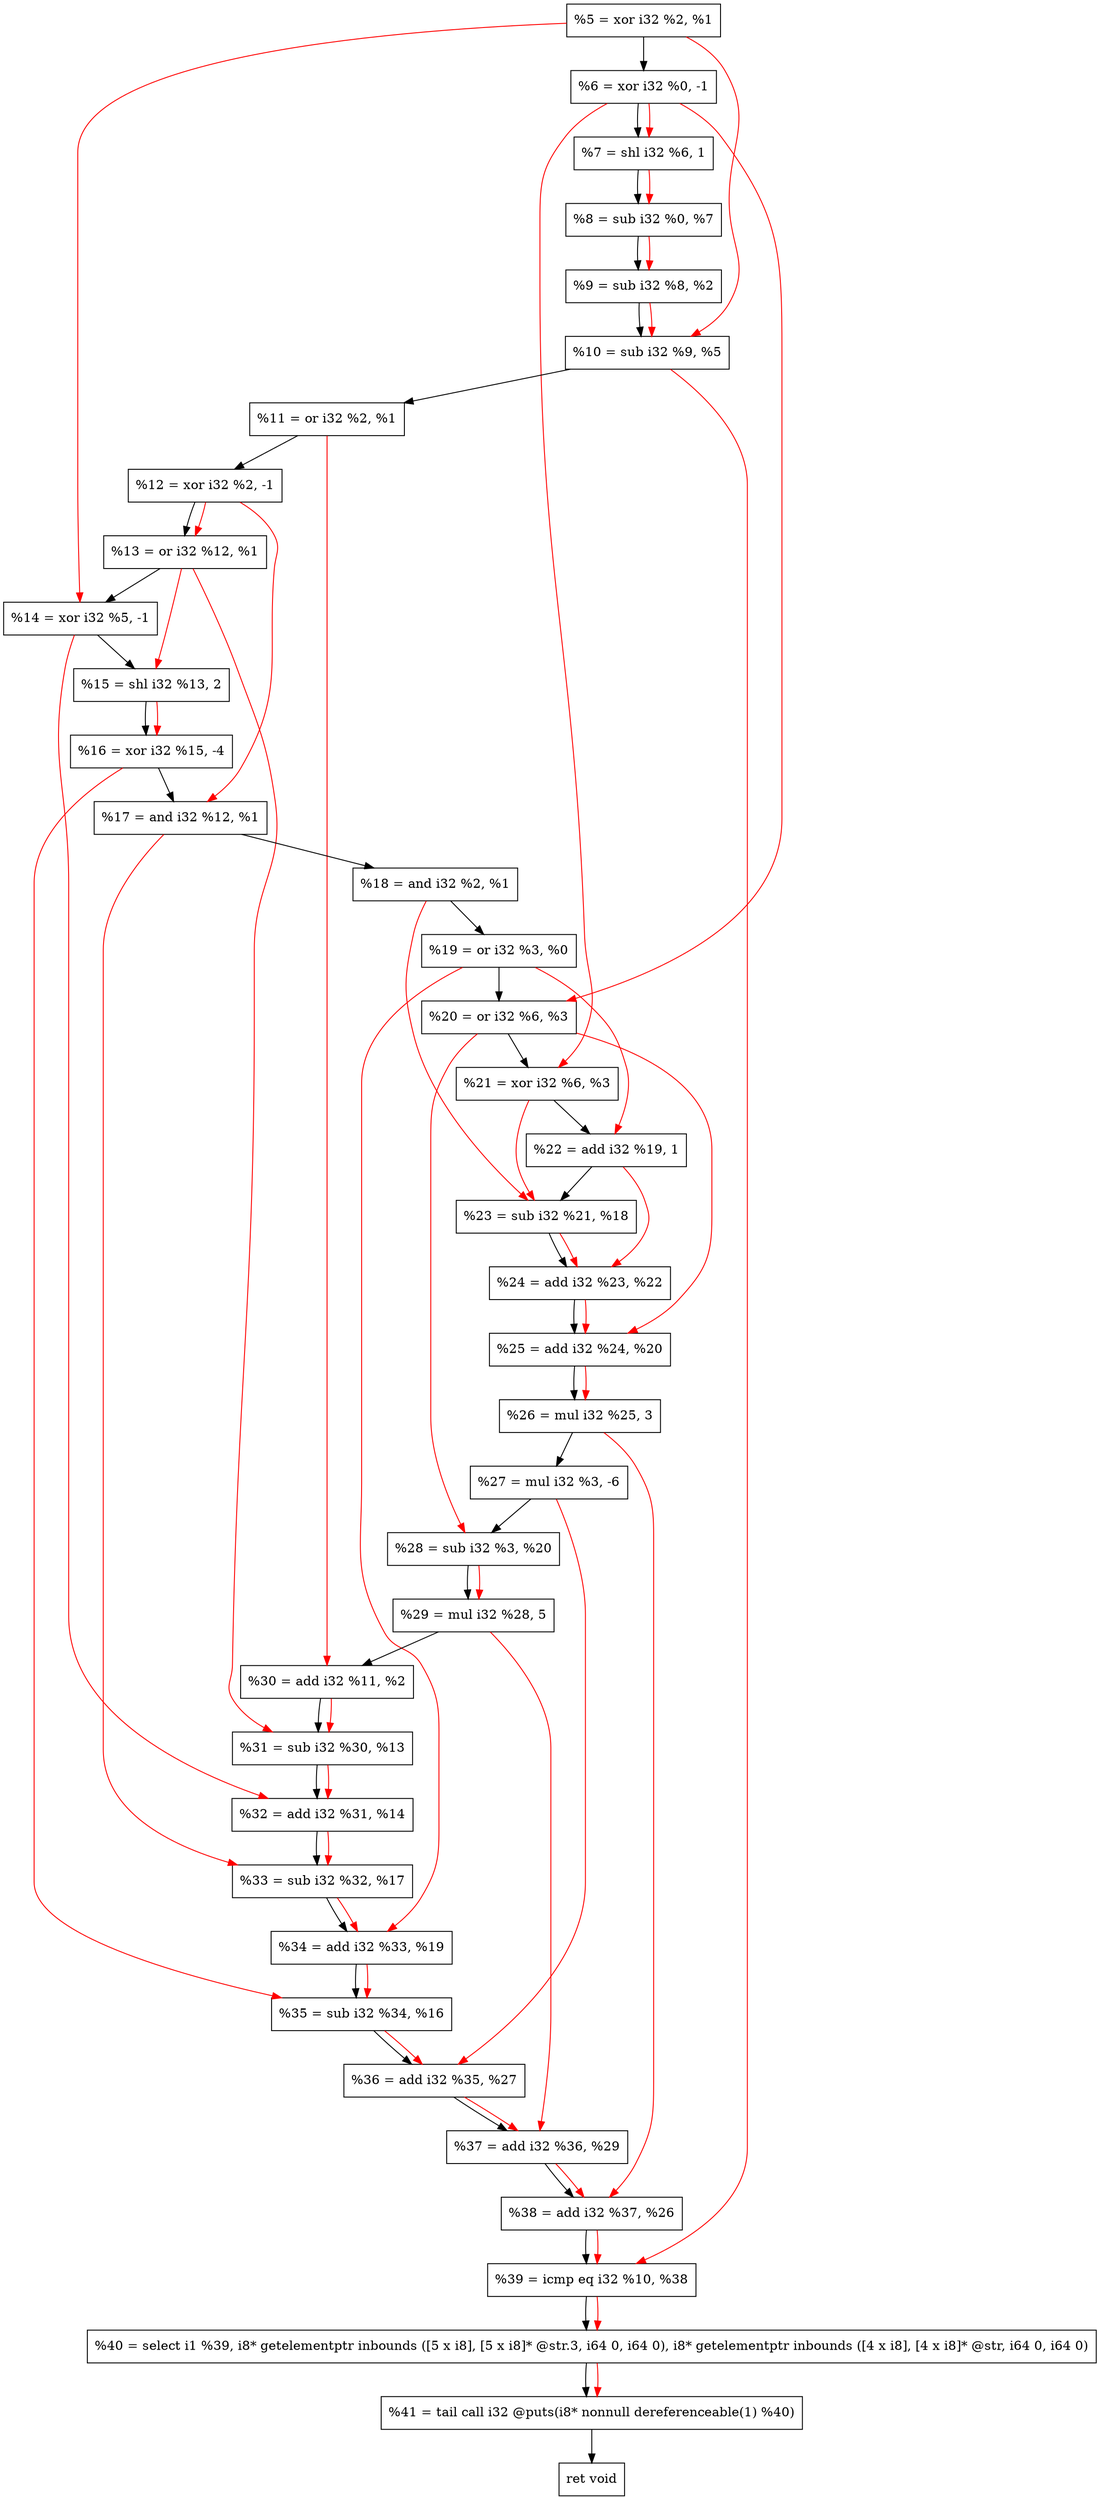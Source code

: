 digraph "DFG for'crackme' function" {
	Node0x1a18a20[shape=record, label="  %5 = xor i32 %2, %1"];
	Node0x1a190a0[shape=record, label="  %6 = xor i32 %0, -1"];
	Node0x1a19140[shape=record, label="  %7 = shl i32 %6, 1"];
	Node0x1a191b0[shape=record, label="  %8 = sub i32 %0, %7"];
	Node0x1a19220[shape=record, label="  %9 = sub i32 %8, %2"];
	Node0x1a19290[shape=record, label="  %10 = sub i32 %9, %5"];
	Node0x1a19300[shape=record, label="  %11 = or i32 %2, %1"];
	Node0x1a19370[shape=record, label="  %12 = xor i32 %2, -1"];
	Node0x1a193e0[shape=record, label="  %13 = or i32 %12, %1"];
	Node0x1a19450[shape=record, label="  %14 = xor i32 %5, -1"];
	Node0x1a194f0[shape=record, label="  %15 = shl i32 %13, 2"];
	Node0x1a19590[shape=record, label="  %16 = xor i32 %15, -4"];
	Node0x1a19600[shape=record, label="  %17 = and i32 %12, %1"];
	Node0x1a19670[shape=record, label="  %18 = and i32 %2, %1"];
	Node0x1a196e0[shape=record, label="  %19 = or i32 %3, %0"];
	Node0x1a19750[shape=record, label="  %20 = or i32 %6, %3"];
	Node0x1a197c0[shape=record, label="  %21 = xor i32 %6, %3"];
	Node0x1a19830[shape=record, label="  %22 = add i32 %19, 1"];
	Node0x1a198a0[shape=record, label="  %23 = sub i32 %21, %18"];
	Node0x1a19910[shape=record, label="  %24 = add i32 %23, %22"];
	Node0x1a19980[shape=record, label="  %25 = add i32 %24, %20"];
	Node0x1a19a20[shape=record, label="  %26 = mul i32 %25, 3"];
	Node0x1a19ac0[shape=record, label="  %27 = mul i32 %3, -6"];
	Node0x1a19b30[shape=record, label="  %28 = sub i32 %3, %20"];
	Node0x1a19bd0[shape=record, label="  %29 = mul i32 %28, 5"];
	Node0x1a19c40[shape=record, label="  %30 = add i32 %11, %2"];
	Node0x1a19cb0[shape=record, label="  %31 = sub i32 %30, %13"];
	Node0x1a19d20[shape=record, label="  %32 = add i32 %31, %14"];
	Node0x1a19fa0[shape=record, label="  %33 = sub i32 %32, %17"];
	Node0x1a1a010[shape=record, label="  %34 = add i32 %33, %19"];
	Node0x1a1a080[shape=record, label="  %35 = sub i32 %34, %16"];
	Node0x1a1a0f0[shape=record, label="  %36 = add i32 %35, %27"];
	Node0x1a1a160[shape=record, label="  %37 = add i32 %36, %29"];
	Node0x1a1a1d0[shape=record, label="  %38 = add i32 %37, %26"];
	Node0x1a1a240[shape=record, label="  %39 = icmp eq i32 %10, %38"];
	Node0x19b9268[shape=record, label="  %40 = select i1 %39, i8* getelementptr inbounds ([5 x i8], [5 x i8]* @str.3, i64 0, i64 0), i8* getelementptr inbounds ([4 x i8], [4 x i8]* @str, i64 0, i64 0)"];
	Node0x1a1a6e0[shape=record, label="  %41 = tail call i32 @puts(i8* nonnull dereferenceable(1) %40)"];
	Node0x1a1a730[shape=record, label="  ret void"];
	Node0x1a18a20 -> Node0x1a190a0;
	Node0x1a190a0 -> Node0x1a19140;
	Node0x1a19140 -> Node0x1a191b0;
	Node0x1a191b0 -> Node0x1a19220;
	Node0x1a19220 -> Node0x1a19290;
	Node0x1a19290 -> Node0x1a19300;
	Node0x1a19300 -> Node0x1a19370;
	Node0x1a19370 -> Node0x1a193e0;
	Node0x1a193e0 -> Node0x1a19450;
	Node0x1a19450 -> Node0x1a194f0;
	Node0x1a194f0 -> Node0x1a19590;
	Node0x1a19590 -> Node0x1a19600;
	Node0x1a19600 -> Node0x1a19670;
	Node0x1a19670 -> Node0x1a196e0;
	Node0x1a196e0 -> Node0x1a19750;
	Node0x1a19750 -> Node0x1a197c0;
	Node0x1a197c0 -> Node0x1a19830;
	Node0x1a19830 -> Node0x1a198a0;
	Node0x1a198a0 -> Node0x1a19910;
	Node0x1a19910 -> Node0x1a19980;
	Node0x1a19980 -> Node0x1a19a20;
	Node0x1a19a20 -> Node0x1a19ac0;
	Node0x1a19ac0 -> Node0x1a19b30;
	Node0x1a19b30 -> Node0x1a19bd0;
	Node0x1a19bd0 -> Node0x1a19c40;
	Node0x1a19c40 -> Node0x1a19cb0;
	Node0x1a19cb0 -> Node0x1a19d20;
	Node0x1a19d20 -> Node0x1a19fa0;
	Node0x1a19fa0 -> Node0x1a1a010;
	Node0x1a1a010 -> Node0x1a1a080;
	Node0x1a1a080 -> Node0x1a1a0f0;
	Node0x1a1a0f0 -> Node0x1a1a160;
	Node0x1a1a160 -> Node0x1a1a1d0;
	Node0x1a1a1d0 -> Node0x1a1a240;
	Node0x1a1a240 -> Node0x19b9268;
	Node0x19b9268 -> Node0x1a1a6e0;
	Node0x1a1a6e0 -> Node0x1a1a730;
edge [color=red]
	Node0x1a190a0 -> Node0x1a19140;
	Node0x1a19140 -> Node0x1a191b0;
	Node0x1a191b0 -> Node0x1a19220;
	Node0x1a19220 -> Node0x1a19290;
	Node0x1a18a20 -> Node0x1a19290;
	Node0x1a19370 -> Node0x1a193e0;
	Node0x1a18a20 -> Node0x1a19450;
	Node0x1a193e0 -> Node0x1a194f0;
	Node0x1a194f0 -> Node0x1a19590;
	Node0x1a19370 -> Node0x1a19600;
	Node0x1a190a0 -> Node0x1a19750;
	Node0x1a190a0 -> Node0x1a197c0;
	Node0x1a196e0 -> Node0x1a19830;
	Node0x1a197c0 -> Node0x1a198a0;
	Node0x1a19670 -> Node0x1a198a0;
	Node0x1a198a0 -> Node0x1a19910;
	Node0x1a19830 -> Node0x1a19910;
	Node0x1a19910 -> Node0x1a19980;
	Node0x1a19750 -> Node0x1a19980;
	Node0x1a19980 -> Node0x1a19a20;
	Node0x1a19750 -> Node0x1a19b30;
	Node0x1a19b30 -> Node0x1a19bd0;
	Node0x1a19300 -> Node0x1a19c40;
	Node0x1a19c40 -> Node0x1a19cb0;
	Node0x1a193e0 -> Node0x1a19cb0;
	Node0x1a19cb0 -> Node0x1a19d20;
	Node0x1a19450 -> Node0x1a19d20;
	Node0x1a19d20 -> Node0x1a19fa0;
	Node0x1a19600 -> Node0x1a19fa0;
	Node0x1a19fa0 -> Node0x1a1a010;
	Node0x1a196e0 -> Node0x1a1a010;
	Node0x1a1a010 -> Node0x1a1a080;
	Node0x1a19590 -> Node0x1a1a080;
	Node0x1a1a080 -> Node0x1a1a0f0;
	Node0x1a19ac0 -> Node0x1a1a0f0;
	Node0x1a1a0f0 -> Node0x1a1a160;
	Node0x1a19bd0 -> Node0x1a1a160;
	Node0x1a1a160 -> Node0x1a1a1d0;
	Node0x1a19a20 -> Node0x1a1a1d0;
	Node0x1a19290 -> Node0x1a1a240;
	Node0x1a1a1d0 -> Node0x1a1a240;
	Node0x1a1a240 -> Node0x19b9268;
	Node0x19b9268 -> Node0x1a1a6e0;
}

